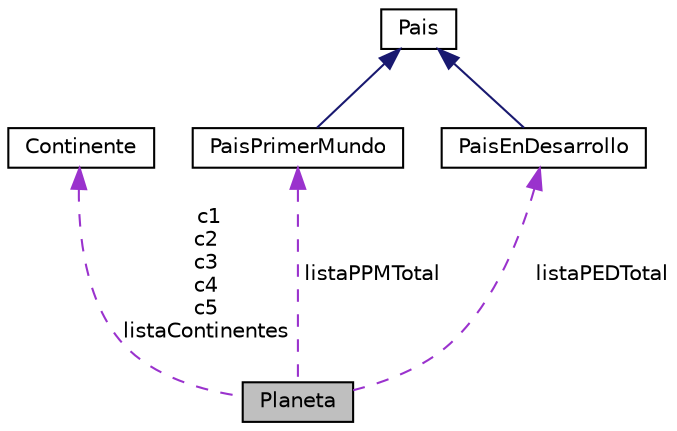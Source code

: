 digraph "Planeta"
{
 // LATEX_PDF_SIZE
  edge [fontname="Helvetica",fontsize="10",labelfontname="Helvetica",labelfontsize="10"];
  node [fontname="Helvetica",fontsize="10",shape=record];
  Node1 [label="Planeta",height=0.2,width=0.4,color="black", fillcolor="grey75", style="filled", fontcolor="black",tooltip="Clase Planeta. Se compone de continentes y paises y almacena los IDs."];
  Node2 -> Node1 [dir="back",color="darkorchid3",fontsize="10",style="dashed",label=" c1\nc2\nc3\nc4\nc5\nlistaContinentes" ,fontname="Helvetica"];
  Node2 [label="Continente",height=0.2,width=0.4,color="black", fillcolor="white", style="filled",URL="$class_continente.html",tooltip="Clase Continente almacena los datos de cuantos paises de cada tipo tiene y si el avion pasa por el."];
  Node3 -> Node1 [dir="back",color="darkorchid3",fontsize="10",style="dashed",label=" listaPPMTotal" ,fontname="Helvetica"];
  Node3 [label="PaisPrimerMundo",height=0.2,width=0.4,color="black", fillcolor="white", style="filled",URL="$class_pais_primer_mundo.html",tooltip="Clase que instancia objetos de paises primer mundo, hereda de Pais atributos y metodos."];
  Node4 -> Node3 [dir="back",color="midnightblue",fontsize="10",style="solid",fontname="Helvetica"];
  Node4 [label="Pais",height=0.2,width=0.4,color="black", fillcolor="white", style="filled",URL="$class_pais.html",tooltip="Clase Pais sera instanciada en objetos para despues ser clasificada en PaisPrimerMundo o PaisEnDesarr..."];
  Node5 -> Node1 [dir="back",color="darkorchid3",fontsize="10",style="dashed",label=" listaPEDTotal" ,fontname="Helvetica"];
  Node5 [label="PaisEnDesarrollo",height=0.2,width=0.4,color="black", fillcolor="white", style="filled",URL="$class_pais_en_desarrollo.html",tooltip="Clase que instancia objetos de paises en desarrollo, hereda de Pais atributos y metodos."];
  Node4 -> Node5 [dir="back",color="midnightblue",fontsize="10",style="solid",fontname="Helvetica"];
}

